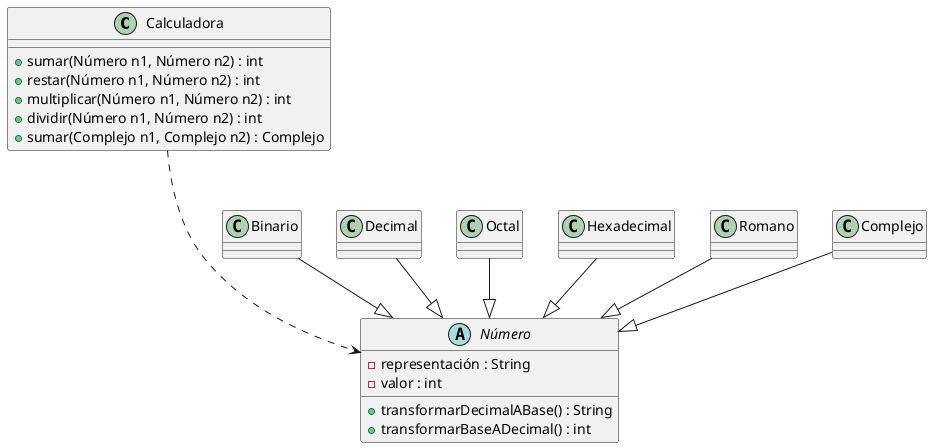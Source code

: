 @startuml

class Calculadora {
    + sumar(Número n1, Número n2) : int
    + restar(Número n1, Número n2) : int
    + multiplicar(Número n1, Número n2) : int
    + dividir(Número n1, Número n2) : int
    + sumar(Complejo n1, Complejo n2) : Complejo

}

abstract class Número {
    - representación : String
    - valor : int
    + transformarDecimalABase() : String
    + transformarBaseADecimal() : int
}

class Binario {}
class Decimal {}
class Octal {}
class Hexadecimal {}
class Romano {}
class Complejo {}

' Calculadora tiene una dependencia con Número
Calculadora ...> Número
Binario --|> Número
Decimal --|> Número
Octal --|> Número
Hexadecimal --|> Número
Romano --|> Número
Complejo --|> Número

@enduml